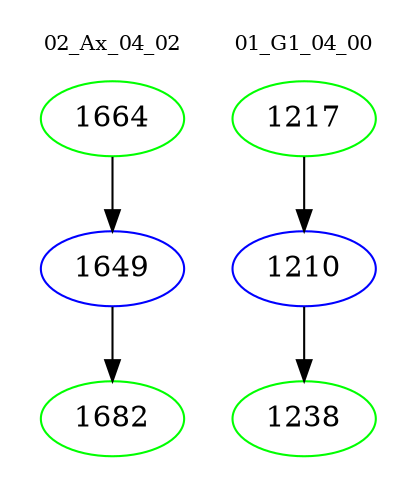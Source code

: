 digraph{
subgraph cluster_0 {
color = white
label = "02_Ax_04_02";
fontsize=10;
T0_1664 [label="1664", color="green"]
T0_1664 -> T0_1649 [color="black"]
T0_1649 [label="1649", color="blue"]
T0_1649 -> T0_1682 [color="black"]
T0_1682 [label="1682", color="green"]
}
subgraph cluster_1 {
color = white
label = "01_G1_04_00";
fontsize=10;
T1_1217 [label="1217", color="green"]
T1_1217 -> T1_1210 [color="black"]
T1_1210 [label="1210", color="blue"]
T1_1210 -> T1_1238 [color="black"]
T1_1238 [label="1238", color="green"]
}
}
